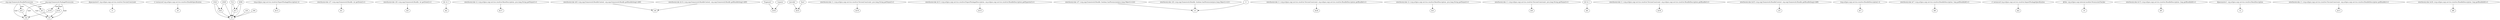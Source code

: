 digraph g {
0[label="org.osgi.framework.BundlePermission"]
1[label="$r5"]
0->1[label="type"]
2[label="r21"]
0->2[label="type"]
3[label="@parameter0: org.eclipse.osgi.service.resolver.VersionConstraint"]
4[label="r1"]
3->4[label=""]
5[label="r1 instanceof org.eclipse.osgi.service.resolver.BundleSpecification"]
6[label="z0"]
5->6[label=""]
7[label="1024"]
8[label="$s9"]
7->8[label=""]
9[label="2048"]
9->8[label=""]
10[label="s6"]
8->10[label=""]
11[label="(org.eclipse.osgi.service.resolver.ExportPackageDescription) r2"]
12[label="$r13"]
11->12[label=""]
13[label="interfaceinvoke r27.<org.osgi.framework.Bundle: int getState()>()"]
14[label="$i1"]
13->14[label=""]
15[label="interfaceinvoke r20.<org.osgi.framework.Bundle: int getState()>()"]
16[label="$i3"]
15->16[label=""]
17[label="$i1 & 1"]
18[label="$i2"]
17->18[label=""]
19[label="$r16"]
19->2[label=""]
20[label="r22"]
0->20[label="type"]
21[label="interfaceinvoke r2.<org.eclipse.osgi.service.resolver.BaseDescription: java.lang.String getName()>()"]
22[label="$r17"]
21->22[label=""]
23[label="interfaceinvoke $r8.<org.osgi.framework.BundleContext: org.osgi.framework.Bundle getBundle(long)>($l0)"]
24[label="r20"]
23->24[label=""]
25[label="'fragment'"]
26[label="$r24"]
25->26[label=""]
27[label="'provide'"]
28[label="$r23"]
27->28[label=""]
29[label="$r3"]
29->2[label=""]
30[label="$s7"]
30->10[label=""]
31[label="512"]
31->30[label=""]
32[label="4096"]
32->30[label=""]
33[label="org.osgi.framework.PackagePermission"]
33->19[label="type"]
34[label="interfaceinvoke r1.<org.eclipse.osgi.service.resolver.VersionConstraint: java.lang.String getName()>()"]
35[label="$r19"]
34->35[label=""]
36[label="interfaceinvoke $r13.<org.eclipse.osgi.service.resolver.ExportPackageDescription: org.eclipse.osgi.service.resolver.BundleDescription getExporter()>()"]
37[label="$r15"]
36->37[label=""]
1->20[label=""]
38[label="'require'"]
38->26[label=""]
39[label="interfaceinvoke r27.<org.osgi.framework.Bundle: boolean hasPermission(java.lang.Object)>(r22)"]
40[label="z3"]
39->40[label=""]
41[label="interfaceinvoke r20.<org.osgi.framework.Bundle: boolean hasPermission(java.lang.Object)>(r21)"]
41->40[label=""]
42[label="$r18"]
33->42[label="type"]
43[label="interfaceinvoke r1.<org.eclipse.osgi.service.resolver.VersionConstraint: org.eclipse.osgi.service.resolver.BundleDescription getBundle()>()"]
44[label="$r26"]
43->44[label=""]
45[label="0"]
45->40[label=""]
46[label="interfaceinvoke $r14.<org.osgi.framework.BundleContext: org.osgi.framework.Bundle getBundle(long)>($l5)"]
46->24[label=""]
47[label="interfaceinvoke r2.<org.eclipse.osgi.service.resolver.BaseDescription: java.lang.String getName()>()"]
48[label="$r4"]
47->48[label=""]
49[label="interfaceinvoke r1.<org.eclipse.osgi.service.resolver.VersionConstraint: java.lang.String getName()>()"]
50[label="$r6"]
49->50[label=""]
33->20[label="type"]
51[label="$i3 & 1"]
52[label="$i4"]
51->52[label=""]
33->2[label="type"]
53[label="interfaceinvoke r1.<org.eclipse.osgi.service.resolver.VersionConstraint: org.eclipse.osgi.service.resolver.BundleDescription getBundle()>()"]
54[label="$r30"]
53->54[label=""]
55[label="interfaceinvoke $r25.<org.osgi.framework.BundleContext: org.osgi.framework.Bundle getBundle(long)>($l8)"]
56[label="r27"]
55->56[label=""]
57[label="(org.eclipse.osgi.service.resolver.BundleDescription) r2"]
58[label="$r7"]
57->58[label=""]
42->20[label=""]
59[label="interfaceinvoke $r7.<org.eclipse.osgi.service.resolver.BundleDescription: long getBundleId()>()"]
60[label="$l0"]
59->60[label=""]
61[label="r1 instanceof org.eclipse.osgi.service.resolver.ImportPackageSpecification"]
62[label="$z2"]
61->62[label=""]
63[label="'host'"]
63->28[label=""]
64[label="@this: org.eclipse.osgi.internal.module.PermissionChecker"]
65[label="r0"]
64->65[label=""]
66[label="interfaceinvoke $r15.<org.eclipse.osgi.service.resolver.BundleDescription: long getBundleId()>()"]
67[label="$l5"]
66->67[label=""]
68[label="@parameter1: org.eclipse.osgi.service.resolver.BaseDescription"]
69[label="r2"]
68->69[label=""]
0->29[label="type"]
70[label="128"]
70->10[label=""]
71[label="256"]
71->10[label=""]
72[label="interfaceinvoke r1.<org.eclipse.osgi.service.resolver.VersionConstraint: org.eclipse.osgi.service.resolver.BundleDescription getBundle()>()"]
73[label="$r11"]
72->73[label=""]
7->10[label=""]
9->10[label=""]
31->10[label=""]
32->10[label=""]
74[label="interfaceinvoke $r26.<org.eclipse.osgi.service.resolver.BundleDescription: long getBundleId()>()"]
75[label="$l8"]
74->75[label=""]
}